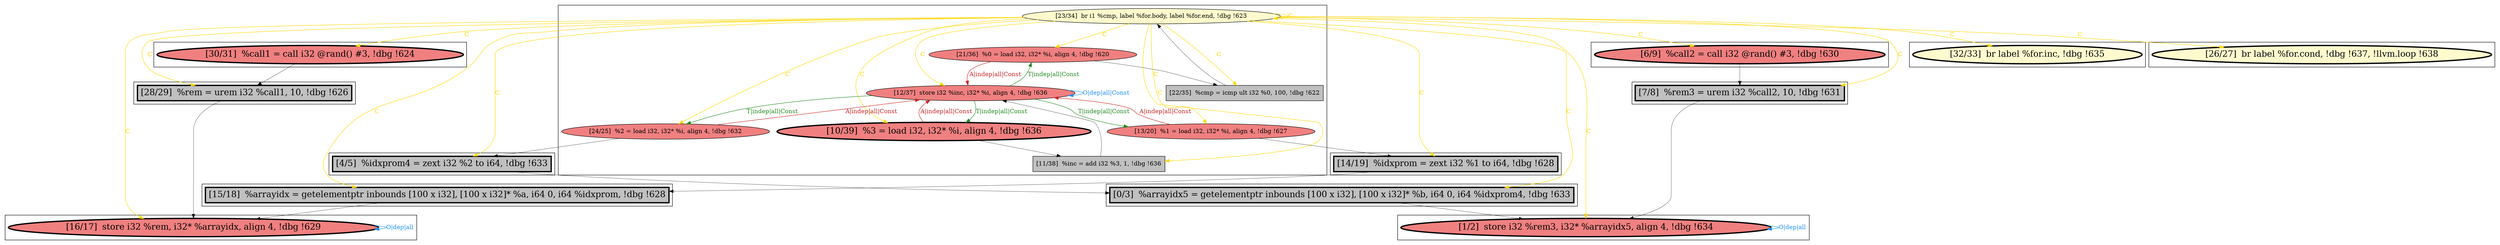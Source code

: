 
digraph G {



node369->node365 [style=solid,color=gold,label="C",penwidth=1.0,fontcolor=gold ]
node369->node363 [style=solid,color=gold,label="C",penwidth=1.0,fontcolor=gold ]
node357->node372 [style=solid,color=black,label="",penwidth=0.5,fontcolor=black ]
node363->node366 [style=solid,color=forestgreen,label="T|indep|all|Const",penwidth=1.0,fontcolor=forestgreen ]
node373->node371 [style=solid,color=black,label="",penwidth=0.5,fontcolor=black ]
node363->node365 [style=solid,color=forestgreen,label="T|indep|all|Const",penwidth=1.0,fontcolor=forestgreen ]
node369->node360 [style=solid,color=gold,label="C",penwidth=1.0,fontcolor=gold ]
node374->node359 [style=solid,color=black,label="",penwidth=0.5,fontcolor=black ]
node363->node363 [style=solid,color=dodgerblue,label="O|dep|all|Const",penwidth=1.0,fontcolor=dodgerblue ]
node365->node363 [style=solid,color=firebrick3,label="A|indep|all|Const",penwidth=1.0,fontcolor=firebrick3 ]
node370->node372 [style=solid,color=black,label="",penwidth=0.5,fontcolor=black ]
node367->node363 [style=solid,color=firebrick3,label="A|indep|all|Const",penwidth=1.0,fontcolor=firebrick3 ]
node369->node366 [style=solid,color=gold,label="C",penwidth=1.0,fontcolor=gold ]
node366->node363 [style=solid,color=firebrick3,label="A|indep|all|Const",penwidth=1.0,fontcolor=firebrick3 ]
node369->node359 [style=solid,color=gold,label="C",penwidth=1.0,fontcolor=gold ]
node359->node375 [style=solid,color=black,label="",penwidth=0.5,fontcolor=black ]
node363->node367 [style=solid,color=forestgreen,label="T|indep|all|Const",penwidth=1.0,fontcolor=forestgreen ]
node369->node372 [style=solid,color=gold,label="C",penwidth=1.0,fontcolor=gold ]
node369->node367 [style=solid,color=gold,label="C",penwidth=1.0,fontcolor=gold ]
node364->node362 [style=solid,color=black,label="",penwidth=0.5,fontcolor=black ]
node369->node362 [style=solid,color=gold,label="C",penwidth=1.0,fontcolor=gold ]
node358->node370 [style=solid,color=black,label="",penwidth=0.5,fontcolor=black ]
node369->node361 [style=solid,color=gold,label="C",penwidth=1.0,fontcolor=gold ]
node369->node375 [style=solid,color=gold,label="C",penwidth=1.0,fontcolor=gold ]
node368->node369 [style=solid,color=black,label="",penwidth=0.5,fontcolor=black ]
node369->node357 [style=solid,color=gold,label="C",penwidth=1.0,fontcolor=gold ]
node369->node368 [style=solid,color=gold,label="C",penwidth=1.0,fontcolor=gold ]
node367->node361 [style=solid,color=black,label="",penwidth=0.5,fontcolor=black ]
node363->node364 [style=solid,color=forestgreen,label="T|indep|all|Const",penwidth=1.0,fontcolor=forestgreen ]
node364->node363 [style=solid,color=firebrick3,label="A|indep|all|Const",penwidth=1.0,fontcolor=firebrick3 ]
node362->node363 [style=solid,color=black,label="",penwidth=0.5,fontcolor=black ]
node361->node357 [style=solid,color=black,label="",penwidth=0.5,fontcolor=black ]
node369->node371 [style=solid,color=gold,label="C",penwidth=1.0,fontcolor=gold ]
node369->node376 [style=solid,color=gold,label="C",penwidth=1.0,fontcolor=gold ]
node365->node368 [style=solid,color=black,label="",penwidth=0.5,fontcolor=black ]
node369->node370 [style=solid,color=gold,label="C",penwidth=1.0,fontcolor=gold ]
node371->node375 [style=solid,color=black,label="",penwidth=0.5,fontcolor=black ]
node369->node373 [style=solid,color=gold,label="C",penwidth=1.0,fontcolor=gold ]
node369->node364 [style=solid,color=gold,label="C",penwidth=1.0,fontcolor=gold ]
node375->node375 [style=solid,color=dodgerblue,label="O|dep|all",penwidth=1.0,fontcolor=dodgerblue ]
node369->node358 [style=solid,color=gold,label="C",penwidth=1.0,fontcolor=gold ]
node369->node369 [style=solid,color=gold,label="C",penwidth=1.0,fontcolor=gold ]
node366->node374 [style=solid,color=black,label="",penwidth=0.5,fontcolor=black ]
node372->node372 [style=solid,color=dodgerblue,label="O|dep|all",penwidth=1.0,fontcolor=dodgerblue ]
node369->node374 [style=solid,color=gold,label="C",penwidth=1.0,fontcolor=gold ]


subgraph cluster11 {


node375 [penwidth=3.0,fontsize=20,fillcolor=lightcoral,label="[16/17]  store i32 %rem, i32* %arrayidx, align 4, !dbg !629",shape=ellipse,style=filled ]



}

subgraph cluster10 {


node374 [penwidth=3.0,fontsize=20,fillcolor=grey,label="[14/19]  %idxprom = zext i32 %1 to i64, !dbg !628",shape=rectangle,style=filled ]



}

subgraph cluster9 {


node373 [penwidth=3.0,fontsize=20,fillcolor=lightcoral,label="[30/31]  %call1 = call i32 @rand() #3, !dbg !624",shape=ellipse,style=filled ]



}

subgraph cluster8 {


node372 [penwidth=3.0,fontsize=20,fillcolor=lightcoral,label="[1/2]  store i32 %rem3, i32* %arrayidx5, align 4, !dbg !634",shape=ellipse,style=filled ]



}

subgraph cluster7 {


node371 [penwidth=3.0,fontsize=20,fillcolor=grey,label="[28/29]  %rem = urem i32 %call1, 10, !dbg !626",shape=rectangle,style=filled ]



}

subgraph cluster6 {


node370 [penwidth=3.0,fontsize=20,fillcolor=grey,label="[7/8]  %rem3 = urem i32 %call2, 10, !dbg !631",shape=rectangle,style=filled ]



}

subgraph cluster0 {


node357 [penwidth=3.0,fontsize=20,fillcolor=grey,label="[0/3]  %arrayidx5 = getelementptr inbounds [100 x i32], [100 x i32]* %b, i64 0, i64 %idxprom4, !dbg !633",shape=rectangle,style=filled ]



}

subgraph cluster12 {


node376 [penwidth=3.0,fontsize=20,fillcolor=lemonchiffon,label="[26/27]  br label %for.cond, !dbg !637, !llvm.loop !638",shape=ellipse,style=filled ]



}

subgraph cluster5 {


node369 [fillcolor=lemonchiffon,label="[23/34]  br i1 %cmp, label %for.body, label %for.end, !dbg !623",shape=ellipse,style=filled ]
node368 [fillcolor=grey,label="[22/35]  %cmp = icmp ult i32 %0, 100, !dbg !622",shape=rectangle,style=filled ]
node364 [penwidth=3.0,fontsize=20,fillcolor=lightcoral,label="[10/39]  %3 = load i32, i32* %i, align 4, !dbg !636",shape=ellipse,style=filled ]
node365 [fillcolor=lightcoral,label="[21/36]  %0 = load i32, i32* %i, align 4, !dbg !620",shape=ellipse,style=filled ]
node363 [fillcolor=lightcoral,label="[12/37]  store i32 %inc, i32* %i, align 4, !dbg !636",shape=ellipse,style=filled ]
node362 [fillcolor=grey,label="[11/38]  %inc = add i32 %3, 1, !dbg !636",shape=rectangle,style=filled ]
node366 [fillcolor=lightcoral,label="[13/20]  %1 = load i32, i32* %i, align 4, !dbg !627",shape=ellipse,style=filled ]
node367 [fillcolor=lightcoral,label="[24/25]  %2 = load i32, i32* %i, align 4, !dbg !632",shape=ellipse,style=filled ]



}

subgraph cluster1 {


node358 [penwidth=3.0,fontsize=20,fillcolor=lightcoral,label="[6/9]  %call2 = call i32 @rand() #3, !dbg !630",shape=ellipse,style=filled ]



}

subgraph cluster2 {


node359 [penwidth=3.0,fontsize=20,fillcolor=grey,label="[15/18]  %arrayidx = getelementptr inbounds [100 x i32], [100 x i32]* %a, i64 0, i64 %idxprom, !dbg !628",shape=rectangle,style=filled ]



}

subgraph cluster3 {


node360 [penwidth=3.0,fontsize=20,fillcolor=lemonchiffon,label="[32/33]  br label %for.inc, !dbg !635",shape=ellipse,style=filled ]



}

subgraph cluster4 {


node361 [penwidth=3.0,fontsize=20,fillcolor=grey,label="[4/5]  %idxprom4 = zext i32 %2 to i64, !dbg !633",shape=rectangle,style=filled ]



}

}
